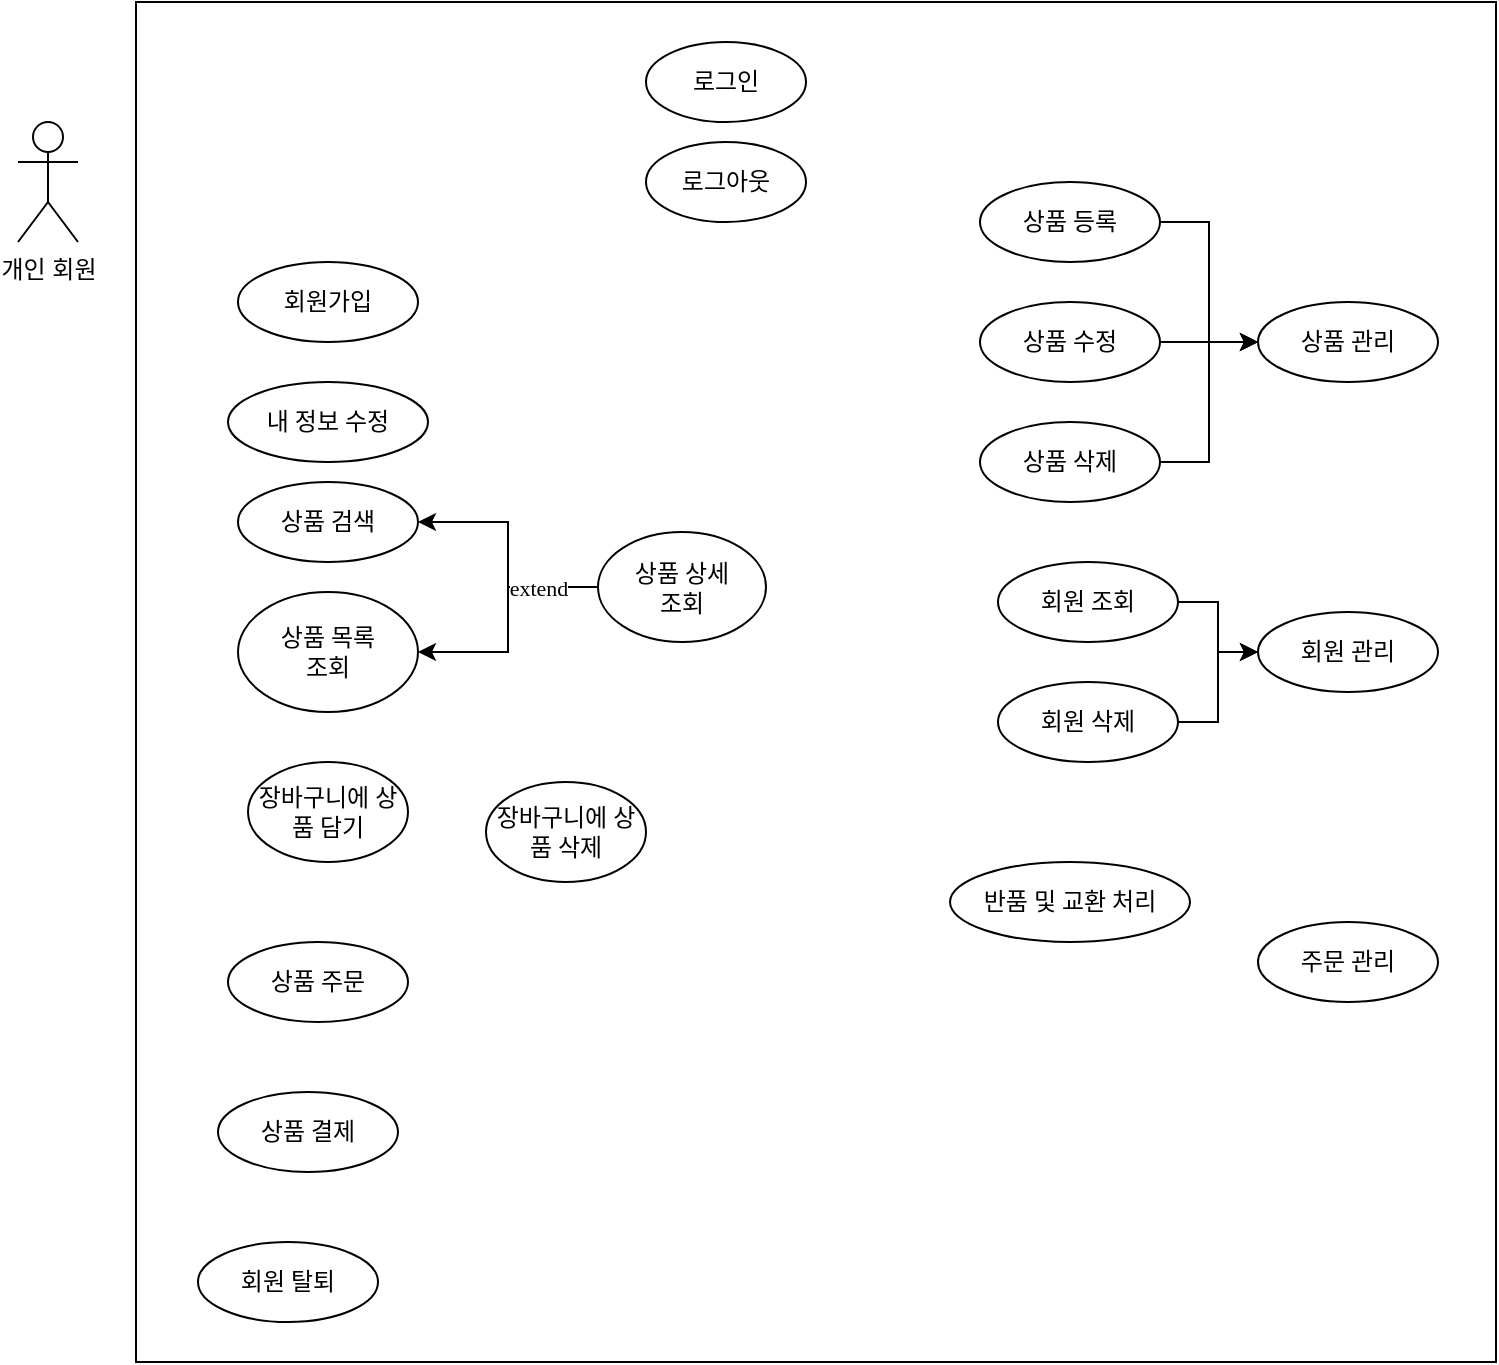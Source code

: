 <mxfile version="20.4.0" type="github">
  <diagram id="dFSjJLsQrSSiBO0cEseF" name="페이지-1">
    <mxGraphModel dx="782" dy="436" grid="1" gridSize="10" guides="1" tooltips="1" connect="1" arrows="1" fold="1" page="1" pageScale="1" pageWidth="827" pageHeight="1169" math="0" shadow="0">
      <root>
        <mxCell id="0" />
        <mxCell id="1" parent="0" />
        <mxCell id="XlaH4-qtxIQ53PKnhmwr-1" value="개인 회원" style="shape=umlActor;verticalLabelPosition=bottom;verticalAlign=top;html=1;outlineConnect=0;fontStyle=0" vertex="1" parent="1">
          <mxGeometry x="60" y="100" width="30" height="60" as="geometry" />
        </mxCell>
        <mxCell id="XlaH4-qtxIQ53PKnhmwr-3" value="" style="whiteSpace=wrap;html=1;aspect=fixed;fontFamily=Lucida Console;" vertex="1" parent="1">
          <mxGeometry x="119" y="40" width="680" height="680" as="geometry" />
        </mxCell>
        <mxCell id="XlaH4-qtxIQ53PKnhmwr-4" value="로그인" style="ellipse;whiteSpace=wrap;html=1;fontFamily=Lucida Console;" vertex="1" parent="1">
          <mxGeometry x="374" y="60" width="80" height="40" as="geometry" />
        </mxCell>
        <mxCell id="XlaH4-qtxIQ53PKnhmwr-5" value="로그아웃&lt;span style=&quot;color: rgba(0, 0, 0, 0); font-family: monospace; font-size: 0px; text-align: start;&quot;&gt;%3CmxGraphModel%3E%3Croot%3E%3CmxCell%20id%3D%220%22%2F%3E%3CmxCell%20id%3D%221%22%20parent%3D%220%22%2F%3E%3CmxCell%20id%3D%222%22%20value%3D%22%EB%A1%9C%EA%B7%B8%EC%9D%B8%22%20style%3D%22ellipse%3BwhiteSpace%3Dwrap%3Bhtml%3D1%3BfontFamily%3DLucida%20Console%3B%22%20vertex%3D%221%22%20parent%3D%221%22%3E%3CmxGeometry%20x%3D%22170%22%20y%3D%2280%22%20width%3D%2280%22%20height%3D%2240%22%20as%3D%22geometry%22%2F%3E%3C%2FmxCell%3E%3C%2Froot%3E%3C%2FmxGraphModel%3E&lt;/span&gt;" style="ellipse;whiteSpace=wrap;html=1;fontFamily=Lucida Console;" vertex="1" parent="1">
          <mxGeometry x="374" y="110" width="80" height="40" as="geometry" />
        </mxCell>
        <mxCell id="XlaH4-qtxIQ53PKnhmwr-6" value="장바구니에 상품 담기" style="ellipse;whiteSpace=wrap;html=1;fontFamily=Lucida Console;" vertex="1" parent="1">
          <mxGeometry x="175" y="420" width="80" height="50" as="geometry" />
        </mxCell>
        <mxCell id="XlaH4-qtxIQ53PKnhmwr-7" value="상품 검색" style="ellipse;whiteSpace=wrap;html=1;fontFamily=Lucida Console;" vertex="1" parent="1">
          <mxGeometry x="170" y="280" width="90" height="40" as="geometry" />
        </mxCell>
        <mxCell id="XlaH4-qtxIQ53PKnhmwr-8" value="회원가입" style="ellipse;whiteSpace=wrap;html=1;fontFamily=Lucida Console;" vertex="1" parent="1">
          <mxGeometry x="170" y="170" width="90" height="40" as="geometry" />
        </mxCell>
        <mxCell id="XlaH4-qtxIQ53PKnhmwr-10" value="내 정보 수정" style="ellipse;whiteSpace=wrap;html=1;fontFamily=Lucida Console;" vertex="1" parent="1">
          <mxGeometry x="165" y="230" width="100" height="40" as="geometry" />
        </mxCell>
        <mxCell id="XlaH4-qtxIQ53PKnhmwr-11" value="회원 탈퇴" style="ellipse;whiteSpace=wrap;html=1;fontFamily=Lucida Console;" vertex="1" parent="1">
          <mxGeometry x="150" y="660" width="90" height="40" as="geometry" />
        </mxCell>
        <mxCell id="XlaH4-qtxIQ53PKnhmwr-12" value="상품 관리" style="ellipse;whiteSpace=wrap;html=1;fontFamily=Lucida Console;" vertex="1" parent="1">
          <mxGeometry x="680" y="190" width="90" height="40" as="geometry" />
        </mxCell>
        <mxCell id="XlaH4-qtxIQ53PKnhmwr-13" value="회원 관리" style="ellipse;whiteSpace=wrap;html=1;fontFamily=Lucida Console;" vertex="1" parent="1">
          <mxGeometry x="680" y="345" width="90" height="40" as="geometry" />
        </mxCell>
        <mxCell id="XlaH4-qtxIQ53PKnhmwr-14" value="주문 관리" style="ellipse;whiteSpace=wrap;html=1;fontFamily=Lucida Console;" vertex="1" parent="1">
          <mxGeometry x="680" y="500" width="90" height="40" as="geometry" />
        </mxCell>
        <mxCell id="XlaH4-qtxIQ53PKnhmwr-15" value="반품 및 교환 처리" style="ellipse;whiteSpace=wrap;html=1;fontFamily=Lucida Console;" vertex="1" parent="1">
          <mxGeometry x="526" y="470" width="120" height="40" as="geometry" />
        </mxCell>
        <mxCell id="XlaH4-qtxIQ53PKnhmwr-16" value="상품 결제" style="ellipse;whiteSpace=wrap;html=1;fontFamily=Lucida Console;" vertex="1" parent="1">
          <mxGeometry x="160" y="585" width="90" height="40" as="geometry" />
        </mxCell>
        <mxCell id="XlaH4-qtxIQ53PKnhmwr-17" value="상품 주문" style="ellipse;whiteSpace=wrap;html=1;fontFamily=Lucida Console;" vertex="1" parent="1">
          <mxGeometry x="165" y="510" width="90" height="40" as="geometry" />
        </mxCell>
        <mxCell id="XlaH4-qtxIQ53PKnhmwr-19" value="장바구니에 상품 삭제" style="ellipse;whiteSpace=wrap;html=1;fontFamily=Lucida Console;" vertex="1" parent="1">
          <mxGeometry x="294" y="430" width="80" height="50" as="geometry" />
        </mxCell>
        <mxCell id="XlaH4-qtxIQ53PKnhmwr-20" value="상품 목록&lt;br&gt;조회" style="ellipse;whiteSpace=wrap;html=1;fontFamily=Lucida Console;" vertex="1" parent="1">
          <mxGeometry x="170" y="335" width="90" height="60" as="geometry" />
        </mxCell>
        <mxCell id="XlaH4-qtxIQ53PKnhmwr-29" style="edgeStyle=orthogonalEdgeStyle;rounded=0;orthogonalLoop=1;jettySize=auto;html=1;exitX=0;exitY=0.5;exitDx=0;exitDy=0;entryX=1;entryY=0.5;entryDx=0;entryDy=0;fontFamily=Lucida Console;" edge="1" parent="1" source="XlaH4-qtxIQ53PKnhmwr-21" target="XlaH4-qtxIQ53PKnhmwr-7">
          <mxGeometry relative="1" as="geometry" />
        </mxCell>
        <mxCell id="XlaH4-qtxIQ53PKnhmwr-30" value="extend" style="edgeStyle=orthogonalEdgeStyle;rounded=0;orthogonalLoop=1;jettySize=auto;html=1;exitX=0;exitY=0.5;exitDx=0;exitDy=0;fontFamily=Lucida Console;" edge="1" parent="1" source="XlaH4-qtxIQ53PKnhmwr-21" target="XlaH4-qtxIQ53PKnhmwr-20">
          <mxGeometry x="-0.51" relative="1" as="geometry">
            <mxPoint as="offset" />
          </mxGeometry>
        </mxCell>
        <mxCell id="XlaH4-qtxIQ53PKnhmwr-21" value="상품 상세&lt;br&gt;조회" style="ellipse;whiteSpace=wrap;html=1;fontFamily=Lucida Console;" vertex="1" parent="1">
          <mxGeometry x="350" y="305" width="84" height="55" as="geometry" />
        </mxCell>
        <mxCell id="XlaH4-qtxIQ53PKnhmwr-31" style="edgeStyle=orthogonalEdgeStyle;rounded=0;orthogonalLoop=1;jettySize=auto;html=1;exitX=1;exitY=0.5;exitDx=0;exitDy=0;fontFamily=Lucida Console;entryX=0;entryY=0.5;entryDx=0;entryDy=0;" edge="1" parent="1" source="XlaH4-qtxIQ53PKnhmwr-22" target="XlaH4-qtxIQ53PKnhmwr-12">
          <mxGeometry relative="1" as="geometry" />
        </mxCell>
        <mxCell id="XlaH4-qtxIQ53PKnhmwr-22" value="상품 등록" style="ellipse;whiteSpace=wrap;html=1;fontFamily=Lucida Console;" vertex="1" parent="1">
          <mxGeometry x="541" y="130" width="90" height="40" as="geometry" />
        </mxCell>
        <mxCell id="XlaH4-qtxIQ53PKnhmwr-32" style="edgeStyle=orthogonalEdgeStyle;rounded=0;orthogonalLoop=1;jettySize=auto;html=1;exitX=1;exitY=0.5;exitDx=0;exitDy=0;entryX=0;entryY=0.5;entryDx=0;entryDy=0;fontFamily=Lucida Console;" edge="1" parent="1" source="XlaH4-qtxIQ53PKnhmwr-23" target="XlaH4-qtxIQ53PKnhmwr-12">
          <mxGeometry relative="1" as="geometry" />
        </mxCell>
        <mxCell id="XlaH4-qtxIQ53PKnhmwr-23" value="상품 수정" style="ellipse;whiteSpace=wrap;html=1;fontFamily=Lucida Console;" vertex="1" parent="1">
          <mxGeometry x="541" y="190" width="90" height="40" as="geometry" />
        </mxCell>
        <mxCell id="XlaH4-qtxIQ53PKnhmwr-34" style="edgeStyle=orthogonalEdgeStyle;rounded=0;orthogonalLoop=1;jettySize=auto;html=1;exitX=1;exitY=0.5;exitDx=0;exitDy=0;entryX=0;entryY=0.5;entryDx=0;entryDy=0;fontFamily=Lucida Console;" edge="1" parent="1" source="XlaH4-qtxIQ53PKnhmwr-25" target="XlaH4-qtxIQ53PKnhmwr-12">
          <mxGeometry relative="1" as="geometry" />
        </mxCell>
        <mxCell id="XlaH4-qtxIQ53PKnhmwr-25" value="상품 삭제" style="ellipse;whiteSpace=wrap;html=1;fontFamily=Lucida Console;" vertex="1" parent="1">
          <mxGeometry x="541" y="250" width="90" height="40" as="geometry" />
        </mxCell>
        <mxCell id="XlaH4-qtxIQ53PKnhmwr-35" style="edgeStyle=orthogonalEdgeStyle;rounded=0;orthogonalLoop=1;jettySize=auto;html=1;exitX=1;exitY=0.5;exitDx=0;exitDy=0;fontFamily=Lucida Console;" edge="1" parent="1" source="XlaH4-qtxIQ53PKnhmwr-27" target="XlaH4-qtxIQ53PKnhmwr-13">
          <mxGeometry relative="1" as="geometry" />
        </mxCell>
        <mxCell id="XlaH4-qtxIQ53PKnhmwr-27" value="회원 조회" style="ellipse;whiteSpace=wrap;html=1;fontFamily=Lucida Console;" vertex="1" parent="1">
          <mxGeometry x="550" y="320" width="90" height="40" as="geometry" />
        </mxCell>
        <mxCell id="XlaH4-qtxIQ53PKnhmwr-36" style="edgeStyle=orthogonalEdgeStyle;rounded=0;orthogonalLoop=1;jettySize=auto;html=1;exitX=1;exitY=0.5;exitDx=0;exitDy=0;fontFamily=Lucida Console;" edge="1" parent="1" source="XlaH4-qtxIQ53PKnhmwr-28" target="XlaH4-qtxIQ53PKnhmwr-13">
          <mxGeometry relative="1" as="geometry" />
        </mxCell>
        <mxCell id="XlaH4-qtxIQ53PKnhmwr-28" value="회원 삭제" style="ellipse;whiteSpace=wrap;html=1;fontFamily=Lucida Console;" vertex="1" parent="1">
          <mxGeometry x="550" y="380" width="90" height="40" as="geometry" />
        </mxCell>
      </root>
    </mxGraphModel>
  </diagram>
</mxfile>

